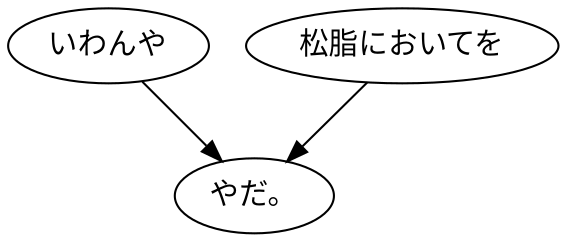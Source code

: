 digraph graph4203 {
	node0 [label="いわんや"];
	node1 [label="松脂においてを"];
	node2 [label="やだ。"];
	node0 -> node2;
	node1 -> node2;
}
